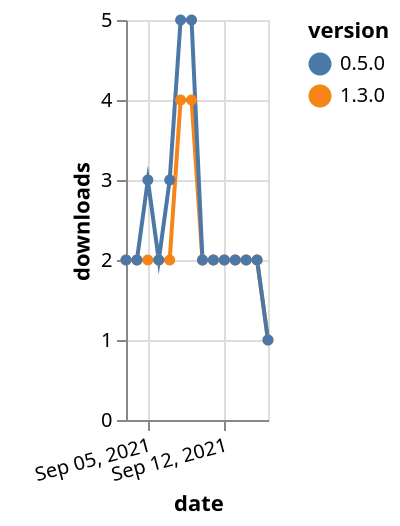 {"$schema": "https://vega.github.io/schema/vega-lite/v5.json", "description": "A simple bar chart with embedded data.", "data": {"values": [{"date": "2021-09-03", "total": 3485, "delta": 2, "version": "1.3.0"}, {"date": "2021-09-04", "total": 3487, "delta": 2, "version": "1.3.0"}, {"date": "2021-09-05", "total": 3489, "delta": 2, "version": "1.3.0"}, {"date": "2021-09-06", "total": 3491, "delta": 2, "version": "1.3.0"}, {"date": "2021-09-07", "total": 3493, "delta": 2, "version": "1.3.0"}, {"date": "2021-09-08", "total": 3497, "delta": 4, "version": "1.3.0"}, {"date": "2021-09-09", "total": 3501, "delta": 4, "version": "1.3.0"}, {"date": "2021-09-10", "total": 3503, "delta": 2, "version": "1.3.0"}, {"date": "2021-09-11", "total": 3505, "delta": 2, "version": "1.3.0"}, {"date": "2021-09-12", "total": 3507, "delta": 2, "version": "1.3.0"}, {"date": "2021-09-13", "total": 3509, "delta": 2, "version": "1.3.0"}, {"date": "2021-09-14", "total": 3511, "delta": 2, "version": "1.3.0"}, {"date": "2021-09-15", "total": 3513, "delta": 2, "version": "1.3.0"}, {"date": "2021-09-16", "total": 3514, "delta": 1, "version": "1.3.0"}, {"date": "2021-09-03", "total": 4208, "delta": 2, "version": "0.5.0"}, {"date": "2021-09-04", "total": 4210, "delta": 2, "version": "0.5.0"}, {"date": "2021-09-05", "total": 4213, "delta": 3, "version": "0.5.0"}, {"date": "2021-09-06", "total": 4215, "delta": 2, "version": "0.5.0"}, {"date": "2021-09-07", "total": 4218, "delta": 3, "version": "0.5.0"}, {"date": "2021-09-08", "total": 4223, "delta": 5, "version": "0.5.0"}, {"date": "2021-09-09", "total": 4228, "delta": 5, "version": "0.5.0"}, {"date": "2021-09-10", "total": 4230, "delta": 2, "version": "0.5.0"}, {"date": "2021-09-11", "total": 4232, "delta": 2, "version": "0.5.0"}, {"date": "2021-09-12", "total": 4234, "delta": 2, "version": "0.5.0"}, {"date": "2021-09-13", "total": 4236, "delta": 2, "version": "0.5.0"}, {"date": "2021-09-14", "total": 4238, "delta": 2, "version": "0.5.0"}, {"date": "2021-09-15", "total": 4240, "delta": 2, "version": "0.5.0"}, {"date": "2021-09-16", "total": 4241, "delta": 1, "version": "0.5.0"}]}, "width": "container", "mark": {"type": "line", "point": {"filled": true}}, "encoding": {"x": {"field": "date", "type": "temporal", "timeUnit": "yearmonthdate", "title": "date", "axis": {"labelAngle": -15}}, "y": {"field": "delta", "type": "quantitative", "title": "downloads"}, "color": {"field": "version", "type": "nominal"}, "tooltip": {"field": "delta"}}}